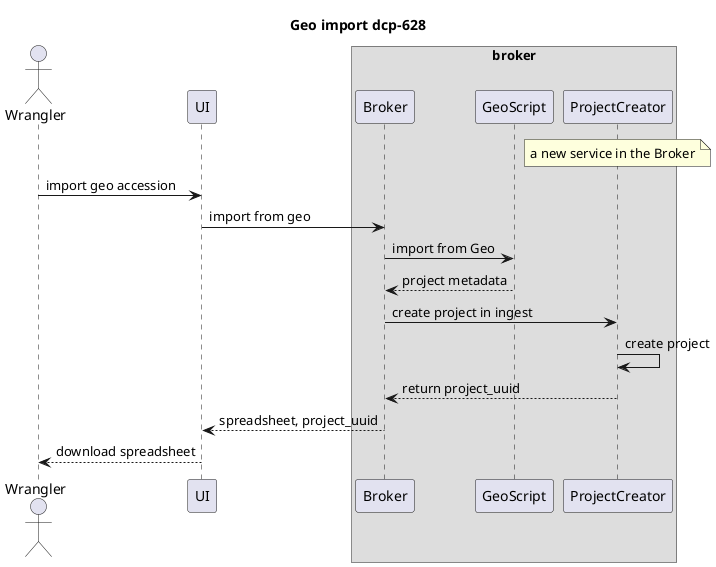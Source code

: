 @startuml

title Geo import dcp-628

actor Wrangler
participant UI
box broker
  participant Broker
  participant GeoScript
  participant ProjectCreator 
end box

note over ProjectCreator : a new service in the Broker

Wrangler -> UI : import geo accession
UI -> Broker : import from geo
Broker -> GeoScript : import from Geo
GeoScript --> Broker : project metadata
Broker -> ProjectCreator : create project in ingest

ProjectCreator -> ProjectCreator :  create project 
ProjectCreator --> Broker :  return project_uuid
Broker --> UI : spreadsheet, project_uuid
UI --> Wrangler : download spreadsheet

@enduml
